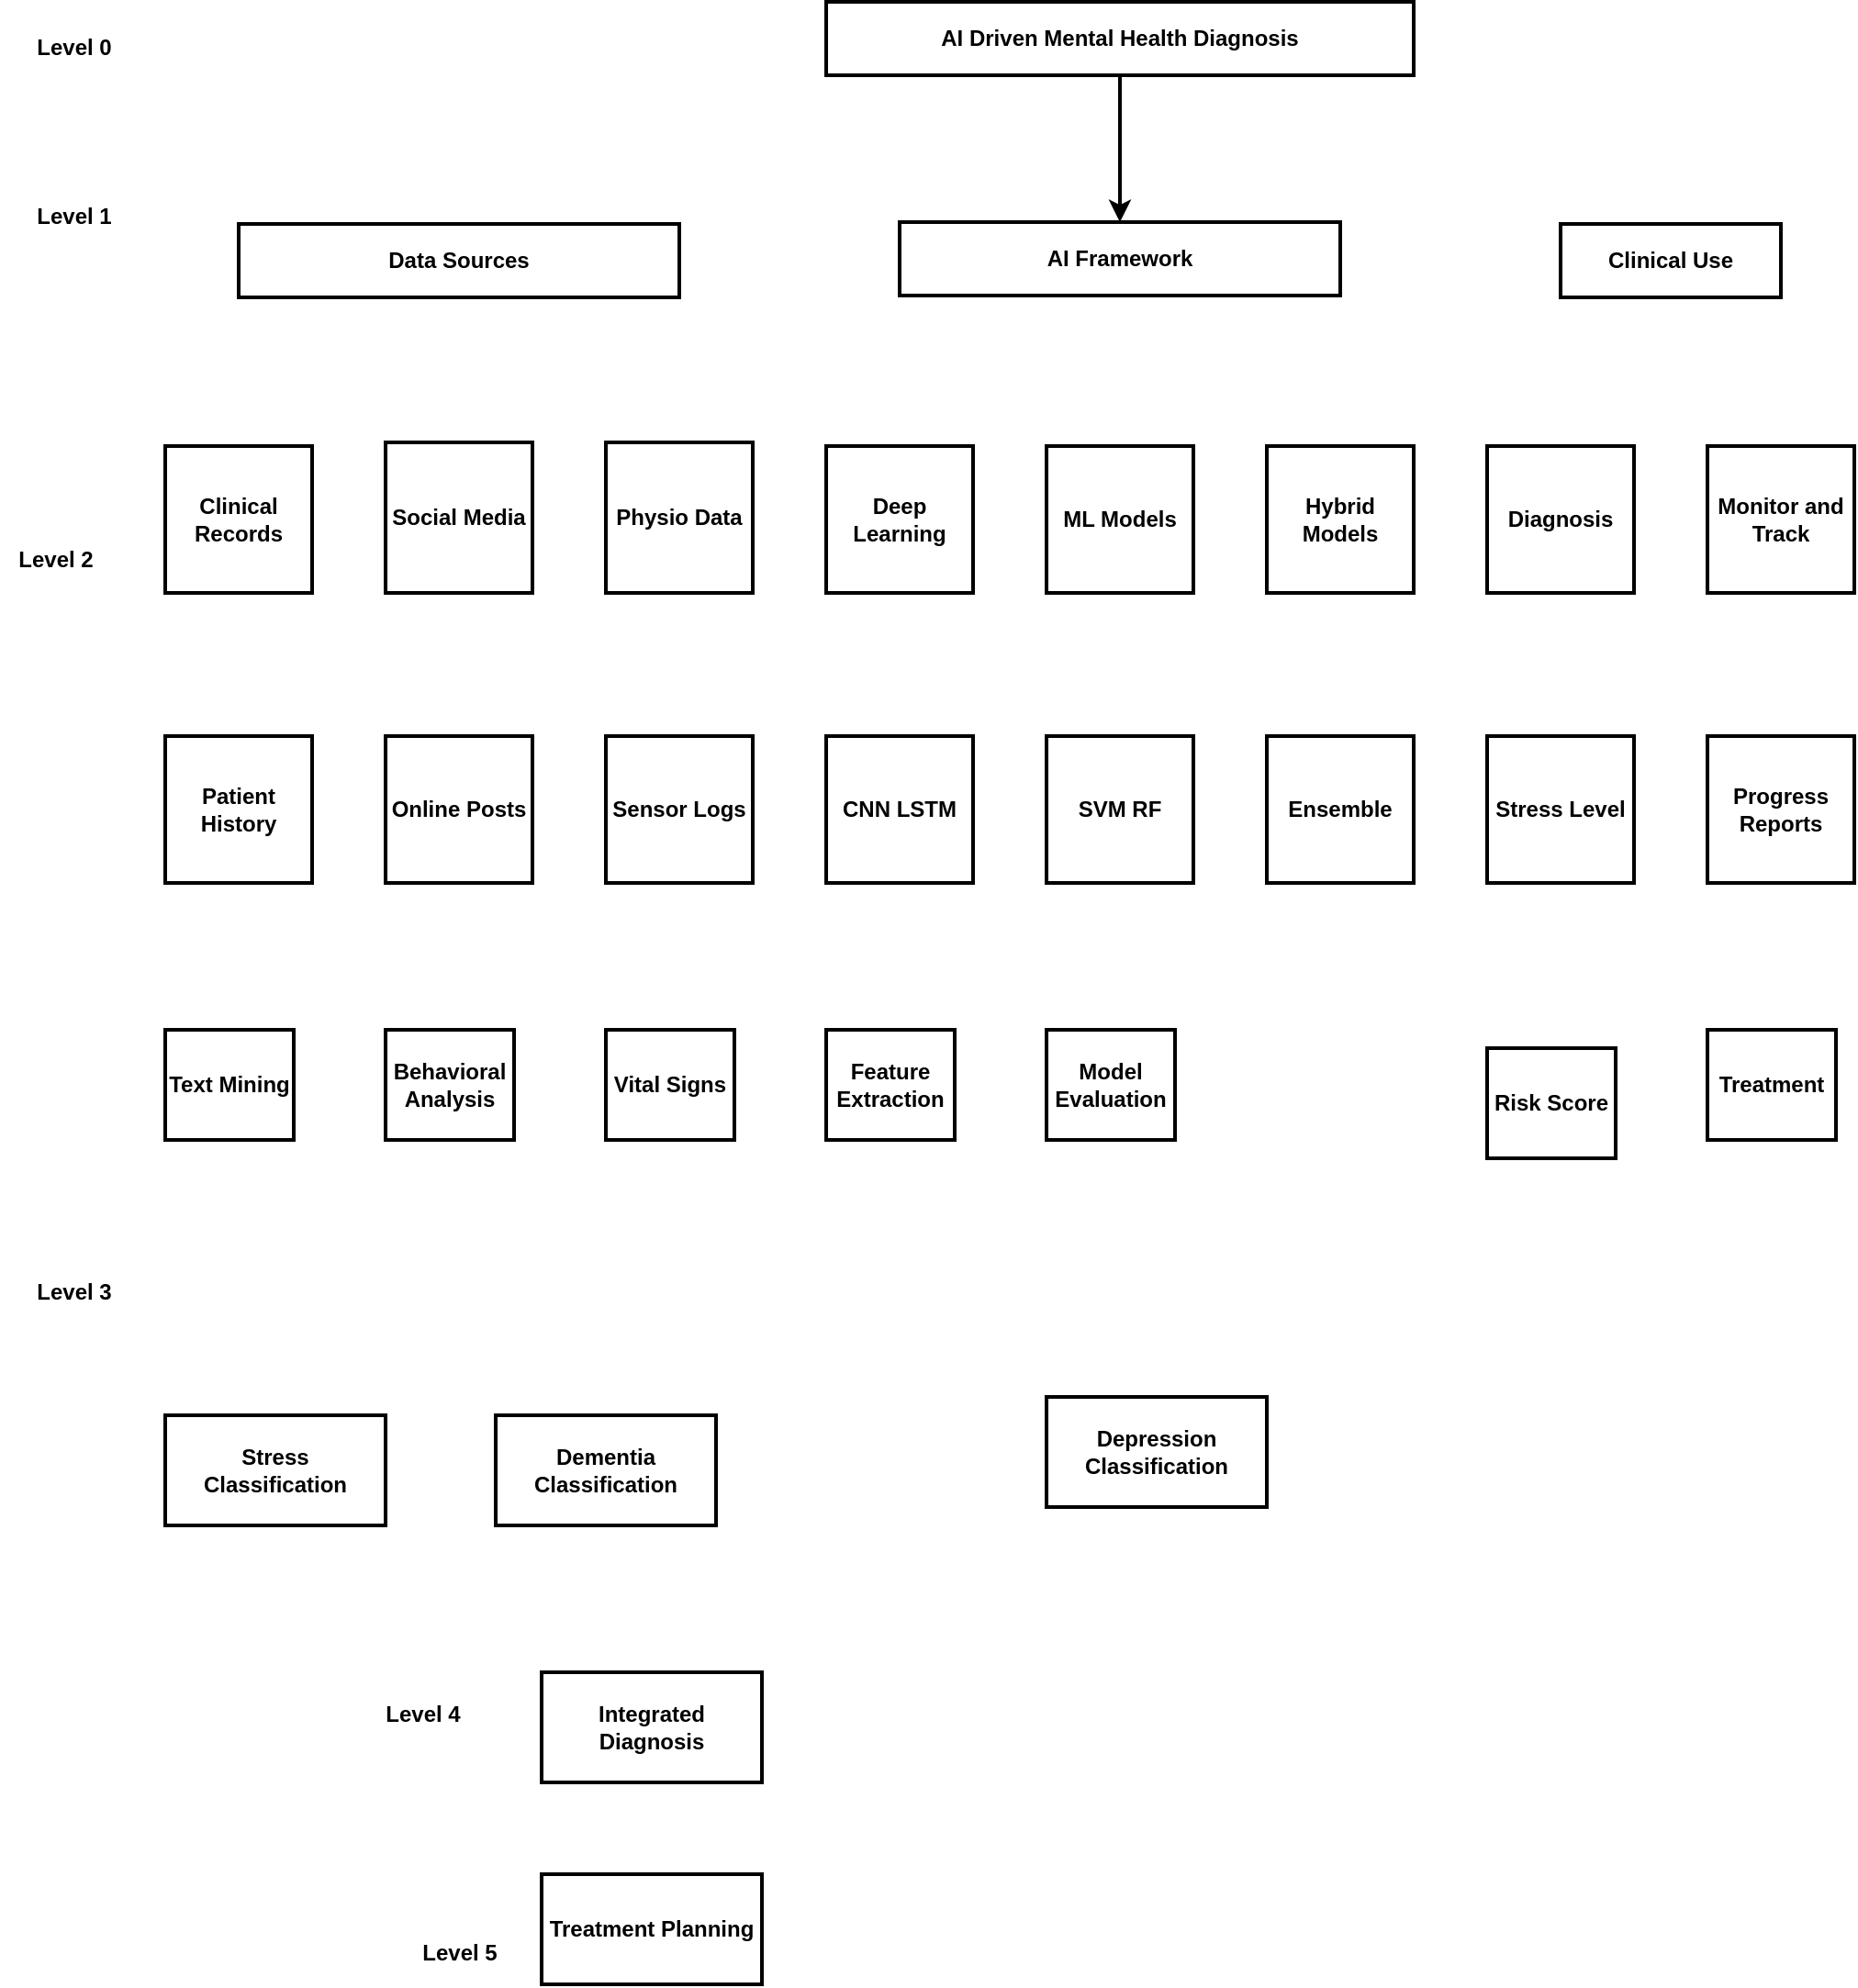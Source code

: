 <mxfile version="26.0.16">
  <diagram name="Page-1" id="wCJP9mL3nlP1UiXyXOGK">
    <mxGraphModel dx="2103" dy="664" grid="1" gridSize="10" guides="1" tooltips="1" connect="1" arrows="1" fold="1" page="1" pageScale="1" pageWidth="850" pageHeight="1100" math="0" shadow="0">
      <root>
        <mxCell id="0" />
        <mxCell id="1" parent="0" />
        <mxCell id="fVlxTWabOysDtFiflhQX-40" style="edgeStyle=orthogonalEdgeStyle;rounded=0;orthogonalLoop=1;jettySize=auto;html=1;exitX=0.5;exitY=1;exitDx=0;exitDy=0;entryX=0.5;entryY=0;entryDx=0;entryDy=0;strokeWidth=2;fontStyle=1" edge="1" parent="1" source="fVlxTWabOysDtFiflhQX-1" target="fVlxTWabOysDtFiflhQX-3">
          <mxGeometry relative="1" as="geometry" />
        </mxCell>
        <mxCell id="fVlxTWabOysDtFiflhQX-1" value="AI Driven Mental Health Diagnosis" style="rounded=0;whiteSpace=wrap;html=1;strokeWidth=2;fontStyle=1" vertex="1" parent="1">
          <mxGeometry x="440" y="80" width="320" height="40" as="geometry" />
        </mxCell>
        <mxCell id="fVlxTWabOysDtFiflhQX-2" value="Data Sources" style="whiteSpace=wrap;html=1;strokeWidth=2;fontStyle=1" vertex="1" parent="1">
          <mxGeometry x="120" y="201" width="240" height="40" as="geometry" />
        </mxCell>
        <mxCell id="fVlxTWabOysDtFiflhQX-3" value="AI Framework" style="whiteSpace=wrap;html=1;strokeWidth=2;fontStyle=1" vertex="1" parent="1">
          <mxGeometry x="480" y="200" width="240" height="40" as="geometry" />
        </mxCell>
        <mxCell id="fVlxTWabOysDtFiflhQX-4" value="Clinical Use" style="whiteSpace=wrap;html=1;strokeWidth=2;fontStyle=1" vertex="1" parent="1">
          <mxGeometry x="840" y="201" width="120" height="40" as="geometry" />
        </mxCell>
        <mxCell id="fVlxTWabOysDtFiflhQX-5" value="Clinical Records" style="whiteSpace=wrap;html=1;strokeWidth=2;fontStyle=1" vertex="1" parent="1">
          <mxGeometry x="80" y="322" width="80" height="80" as="geometry" />
        </mxCell>
        <mxCell id="fVlxTWabOysDtFiflhQX-6" value="Social Media" style="whiteSpace=wrap;html=1;strokeWidth=2;fontStyle=1" vertex="1" parent="1">
          <mxGeometry x="200" y="320" width="80" height="82" as="geometry" />
        </mxCell>
        <mxCell id="fVlxTWabOysDtFiflhQX-7" value="Physio Data" style="whiteSpace=wrap;html=1;strokeWidth=2;fontStyle=1" vertex="1" parent="1">
          <mxGeometry x="320" y="320" width="80" height="82" as="geometry" />
        </mxCell>
        <mxCell id="fVlxTWabOysDtFiflhQX-8" value="Deep Learning" style="whiteSpace=wrap;html=1;strokeWidth=2;fontStyle=1" vertex="1" parent="1">
          <mxGeometry x="440" y="322" width="80" height="80" as="geometry" />
        </mxCell>
        <mxCell id="fVlxTWabOysDtFiflhQX-9" value="ML Models" style="whiteSpace=wrap;html=1;strokeWidth=2;fontStyle=1" vertex="1" parent="1">
          <mxGeometry x="560" y="322" width="80" height="80" as="geometry" />
        </mxCell>
        <mxCell id="fVlxTWabOysDtFiflhQX-10" value="Hybrid Models" style="whiteSpace=wrap;html=1;strokeWidth=2;fontStyle=1" vertex="1" parent="1">
          <mxGeometry x="680" y="322" width="80" height="80" as="geometry" />
        </mxCell>
        <mxCell id="fVlxTWabOysDtFiflhQX-11" value="Diagnosis" style="whiteSpace=wrap;html=1;strokeWidth=2;fontStyle=1" vertex="1" parent="1">
          <mxGeometry x="800" y="322" width="80" height="80" as="geometry" />
        </mxCell>
        <mxCell id="fVlxTWabOysDtFiflhQX-12" value="Monitor and Track" style="whiteSpace=wrap;html=1;strokeWidth=2;fontStyle=1" vertex="1" parent="1">
          <mxGeometry x="920" y="322" width="80" height="80" as="geometry" />
        </mxCell>
        <mxCell id="fVlxTWabOysDtFiflhQX-13" value="Patient History" style="whiteSpace=wrap;html=1;strokeWidth=2;fontStyle=1" vertex="1" parent="1">
          <mxGeometry x="80" y="480" width="80" height="80" as="geometry" />
        </mxCell>
        <mxCell id="fVlxTWabOysDtFiflhQX-14" value="Online Posts" style="whiteSpace=wrap;html=1;strokeWidth=2;fontStyle=1" vertex="1" parent="1">
          <mxGeometry x="200" y="480" width="80" height="80" as="geometry" />
        </mxCell>
        <mxCell id="fVlxTWabOysDtFiflhQX-15" value="Sensor Logs" style="whiteSpace=wrap;html=1;strokeWidth=2;fontStyle=1" vertex="1" parent="1">
          <mxGeometry x="320" y="480" width="80" height="80" as="geometry" />
        </mxCell>
        <mxCell id="fVlxTWabOysDtFiflhQX-16" value="CNN LSTM" style="whiteSpace=wrap;html=1;strokeWidth=2;fontStyle=1" vertex="1" parent="1">
          <mxGeometry x="440" y="480" width="80" height="80" as="geometry" />
        </mxCell>
        <mxCell id="fVlxTWabOysDtFiflhQX-17" value="SVM RF" style="whiteSpace=wrap;html=1;strokeWidth=2;fontStyle=1" vertex="1" parent="1">
          <mxGeometry x="560" y="480" width="80" height="80" as="geometry" />
        </mxCell>
        <mxCell id="fVlxTWabOysDtFiflhQX-18" value="Ensemble" style="whiteSpace=wrap;html=1;strokeWidth=2;fontStyle=1" vertex="1" parent="1">
          <mxGeometry x="680" y="480" width="80" height="80" as="geometry" />
        </mxCell>
        <mxCell id="fVlxTWabOysDtFiflhQX-19" value="Stress Level" style="whiteSpace=wrap;html=1;strokeWidth=2;fontStyle=1" vertex="1" parent="1">
          <mxGeometry x="800" y="480" width="80" height="80" as="geometry" />
        </mxCell>
        <mxCell id="fVlxTWabOysDtFiflhQX-20" value="Progress Reports" style="whiteSpace=wrap;html=1;strokeWidth=2;fontStyle=1" vertex="1" parent="1">
          <mxGeometry x="920" y="480" width="80" height="80" as="geometry" />
        </mxCell>
        <mxCell id="fVlxTWabOysDtFiflhQX-21" value="Text Mining" style="whiteSpace=wrap;html=1;strokeWidth=2;fontStyle=1" vertex="1" parent="1">
          <mxGeometry x="80" y="640" width="70" height="60" as="geometry" />
        </mxCell>
        <mxCell id="fVlxTWabOysDtFiflhQX-22" value="Behavioral Analysis" style="whiteSpace=wrap;html=1;strokeWidth=2;fontStyle=1" vertex="1" parent="1">
          <mxGeometry x="200" y="640" width="70" height="60" as="geometry" />
        </mxCell>
        <mxCell id="fVlxTWabOysDtFiflhQX-23" value="Vital Signs" style="whiteSpace=wrap;html=1;strokeWidth=2;fontStyle=1" vertex="1" parent="1">
          <mxGeometry x="320" y="640" width="70" height="60" as="geometry" />
        </mxCell>
        <mxCell id="fVlxTWabOysDtFiflhQX-24" value="Feature Extraction" style="whiteSpace=wrap;html=1;strokeWidth=2;fontStyle=1" vertex="1" parent="1">
          <mxGeometry x="440" y="640" width="70" height="60" as="geometry" />
        </mxCell>
        <mxCell id="fVlxTWabOysDtFiflhQX-25" value="Model Evaluation" style="whiteSpace=wrap;html=1;strokeWidth=2;fontStyle=1" vertex="1" parent="1">
          <mxGeometry x="560" y="640" width="70" height="60" as="geometry" />
        </mxCell>
        <mxCell id="fVlxTWabOysDtFiflhQX-26" value="Risk Score" style="whiteSpace=wrap;html=1;strokeWidth=2;fontStyle=1" vertex="1" parent="1">
          <mxGeometry x="800" y="650" width="70" height="60" as="geometry" />
        </mxCell>
        <mxCell id="fVlxTWabOysDtFiflhQX-27" value="Treatment" style="whiteSpace=wrap;html=1;strokeWidth=2;fontStyle=1" vertex="1" parent="1">
          <mxGeometry x="920" y="640" width="70" height="60" as="geometry" />
        </mxCell>
        <mxCell id="fVlxTWabOysDtFiflhQX-28" value="Stress Classification" style="whiteSpace=wrap;html=1;strokeWidth=2;fontStyle=1" vertex="1" parent="1">
          <mxGeometry x="80" y="850" width="120" height="60" as="geometry" />
        </mxCell>
        <mxCell id="fVlxTWabOysDtFiflhQX-29" value="Dementia Classification" style="whiteSpace=wrap;html=1;strokeWidth=2;fontStyle=1" vertex="1" parent="1">
          <mxGeometry x="260" y="850" width="120" height="60" as="geometry" />
        </mxCell>
        <mxCell id="fVlxTWabOysDtFiflhQX-30" value="Depression Classification" style="whiteSpace=wrap;html=1;strokeWidth=2;fontStyle=1" vertex="1" parent="1">
          <mxGeometry x="560" y="840" width="120" height="60" as="geometry" />
        </mxCell>
        <mxCell id="fVlxTWabOysDtFiflhQX-31" value="Integrated Diagnosis" style="whiteSpace=wrap;html=1;strokeWidth=2;fontStyle=1" vertex="1" parent="1">
          <mxGeometry x="285" y="990" width="120" height="60" as="geometry" />
        </mxCell>
        <mxCell id="fVlxTWabOysDtFiflhQX-32" value="Treatment Planning" style="whiteSpace=wrap;html=1;strokeWidth=2;fontStyle=1" vertex="1" parent="1">
          <mxGeometry x="285" y="1100" width="120" height="60" as="geometry" />
        </mxCell>
        <mxCell id="fVlxTWabOysDtFiflhQX-33" value="Level 2" style="text;html=1;align=center;verticalAlign=middle;resizable=0;points=[];autosize=1;strokeColor=none;fillColor=none;strokeWidth=2;fontStyle=1" vertex="1" parent="1">
          <mxGeometry x="-10" y="369" width="60" height="30" as="geometry" />
        </mxCell>
        <mxCell id="fVlxTWabOysDtFiflhQX-34" value="Level 1" style="text;html=1;align=center;verticalAlign=middle;resizable=0;points=[];autosize=1;strokeColor=none;fillColor=none;strokeWidth=2;fontStyle=1" vertex="1" parent="1">
          <mxGeometry y="182" width="60" height="30" as="geometry" />
        </mxCell>
        <mxCell id="fVlxTWabOysDtFiflhQX-35" value="Level 0" style="text;html=1;align=center;verticalAlign=middle;resizable=0;points=[];autosize=1;strokeColor=none;fillColor=none;strokeWidth=2;fontStyle=1" vertex="1" parent="1">
          <mxGeometry y="90" width="60" height="30" as="geometry" />
        </mxCell>
        <mxCell id="fVlxTWabOysDtFiflhQX-36" value="Level 3" style="text;html=1;align=center;verticalAlign=middle;resizable=0;points=[];autosize=1;strokeColor=none;fillColor=none;strokeWidth=2;fontStyle=1" vertex="1" parent="1">
          <mxGeometry y="768" width="60" height="30" as="geometry" />
        </mxCell>
        <mxCell id="fVlxTWabOysDtFiflhQX-37" value="Level 4" style="text;html=1;align=center;verticalAlign=middle;resizable=0;points=[];autosize=1;strokeColor=none;fillColor=none;strokeWidth=2;fontStyle=1" vertex="1" parent="1">
          <mxGeometry x="190" y="998" width="60" height="30" as="geometry" />
        </mxCell>
        <mxCell id="fVlxTWabOysDtFiflhQX-38" value="Level 5" style="text;html=1;align=center;verticalAlign=middle;resizable=0;points=[];autosize=1;strokeColor=none;fillColor=none;strokeWidth=2;fontStyle=1" vertex="1" parent="1">
          <mxGeometry x="210" y="1128" width="60" height="30" as="geometry" />
        </mxCell>
      </root>
    </mxGraphModel>
  </diagram>
</mxfile>
